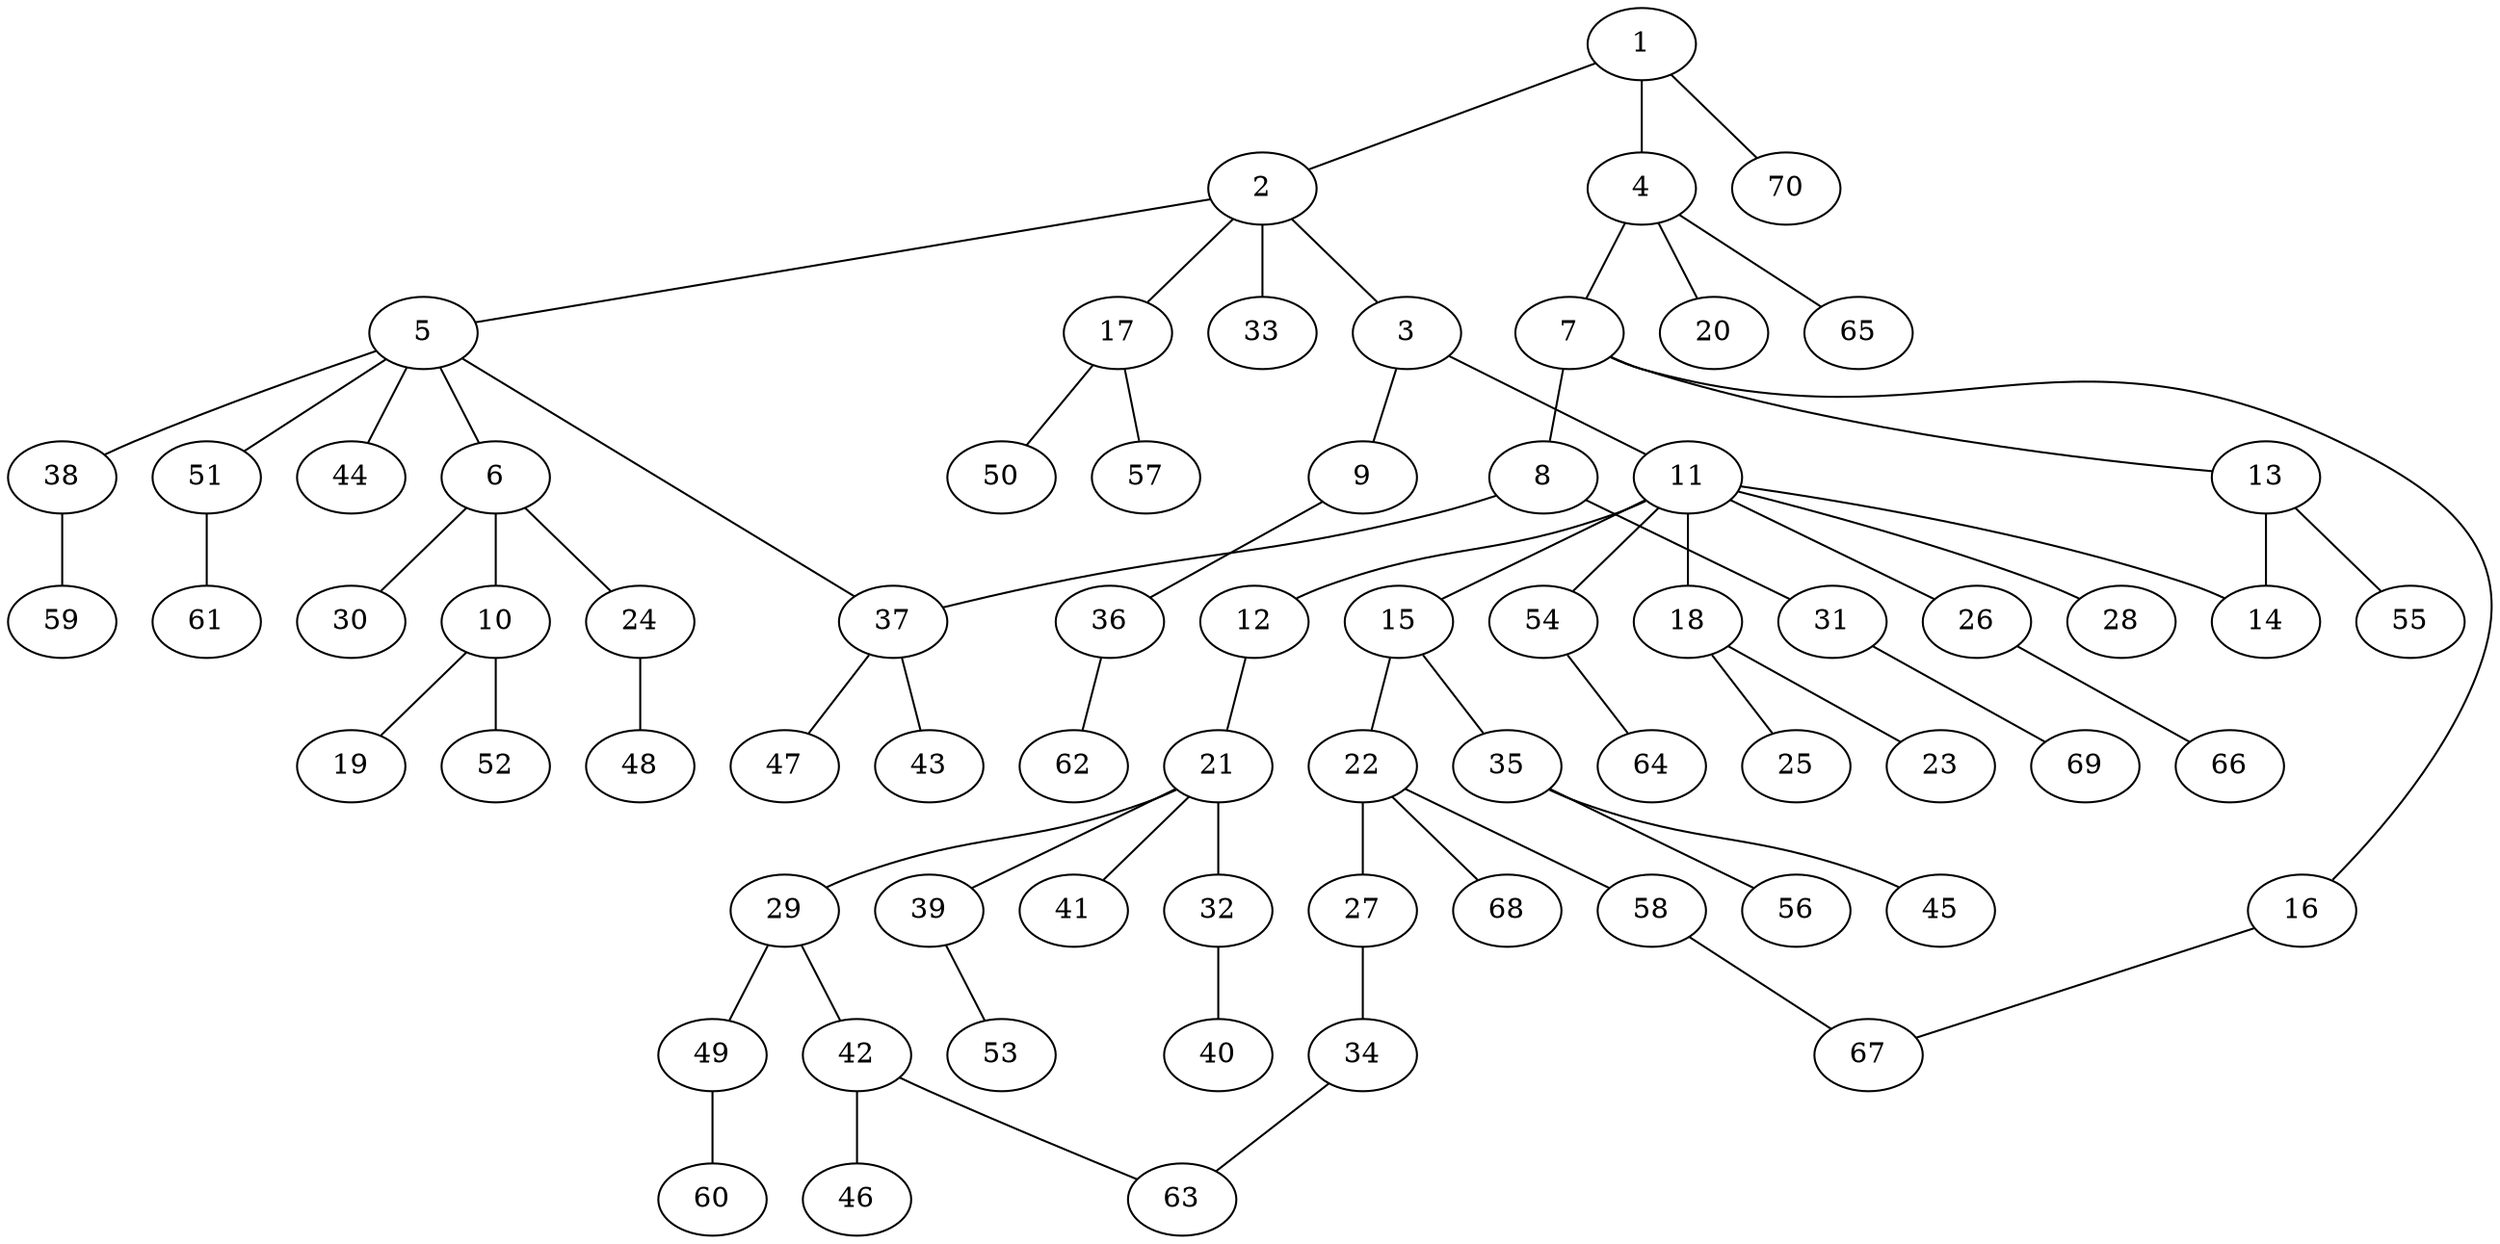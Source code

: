 graph graphname {1--2
1--4
1--70
2--3
2--5
2--17
2--33
3--9
3--11
4--7
4--20
4--65
5--6
5--37
5--38
5--44
5--51
6--10
6--24
6--30
7--8
7--13
7--16
8--31
8--37
9--36
10--19
10--52
11--12
11--14
11--15
11--18
11--26
11--28
11--54
12--21
13--14
13--55
15--22
15--35
16--67
17--50
17--57
18--23
18--25
21--29
21--32
21--39
21--41
22--27
22--58
22--68
24--48
26--66
27--34
29--42
29--49
31--69
32--40
34--63
35--45
35--56
36--62
37--43
37--47
38--59
39--53
42--46
42--63
49--60
51--61
54--64
58--67
}